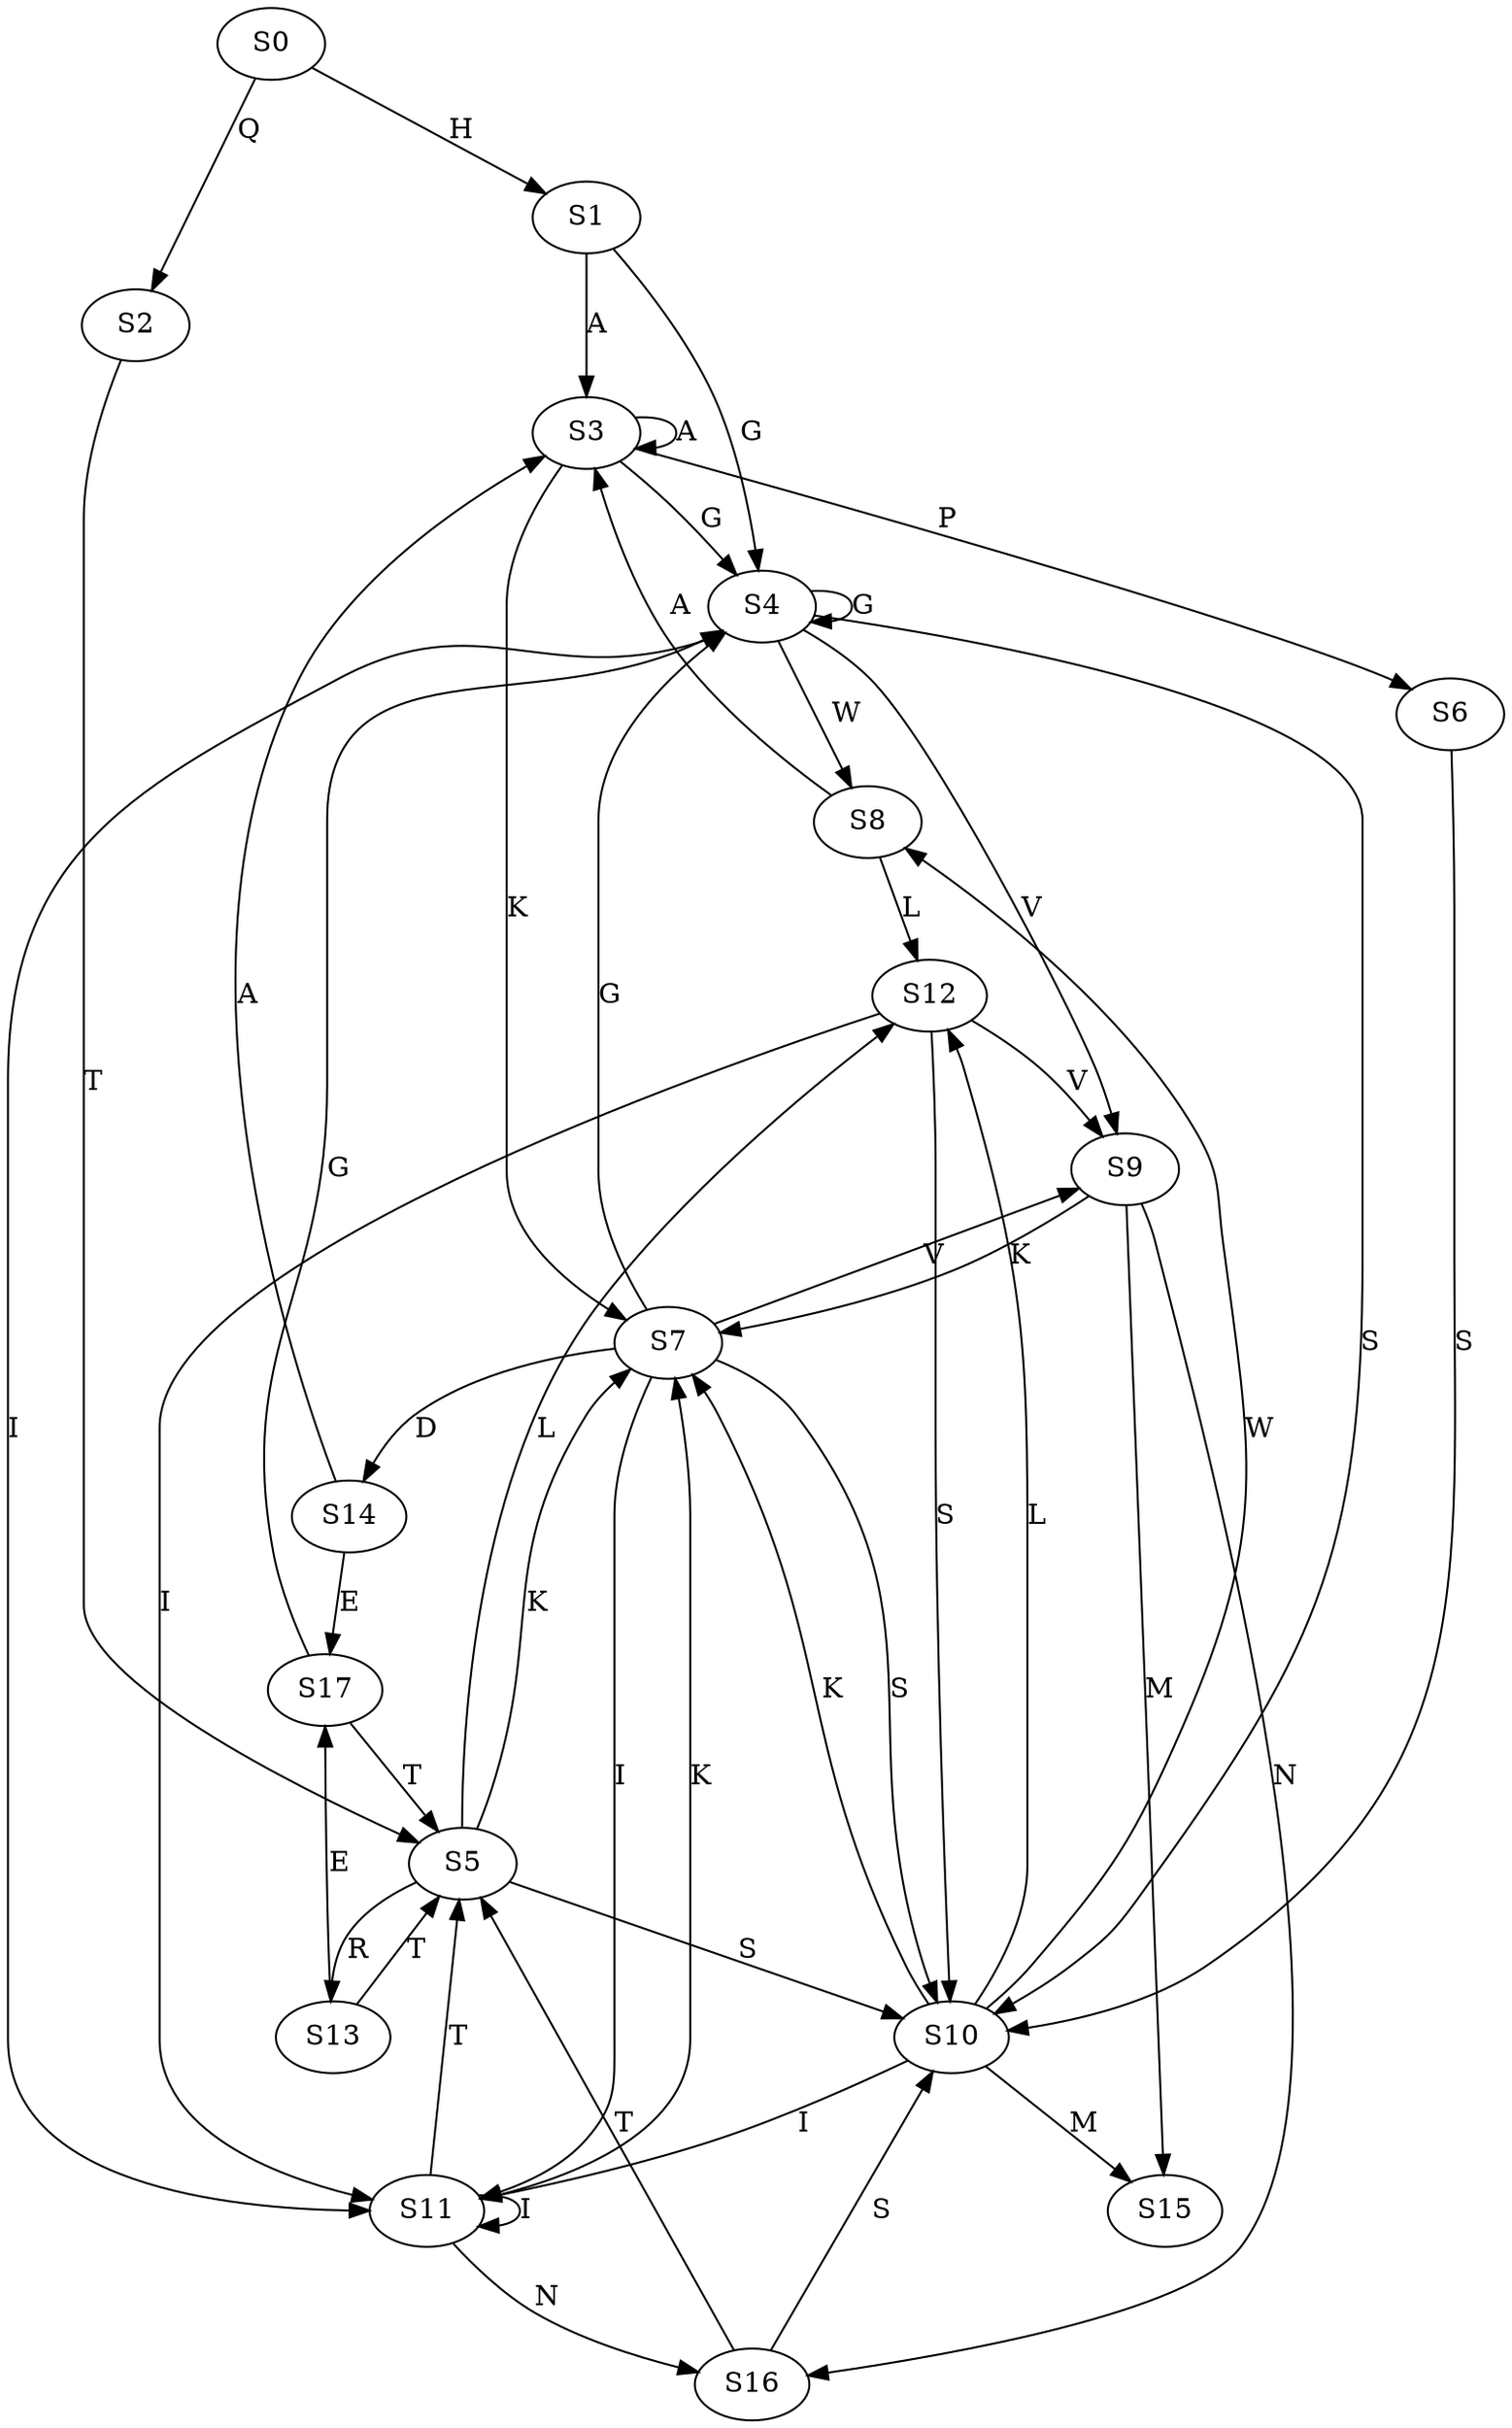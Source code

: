 strict digraph  {
	S0 -> S1 [ label = H ];
	S0 -> S2 [ label = Q ];
	S1 -> S3 [ label = A ];
	S1 -> S4 [ label = G ];
	S2 -> S5 [ label = T ];
	S3 -> S6 [ label = P ];
	S3 -> S7 [ label = K ];
	S3 -> S3 [ label = A ];
	S3 -> S4 [ label = G ];
	S4 -> S8 [ label = W ];
	S4 -> S9 [ label = V ];
	S4 -> S10 [ label = S ];
	S4 -> S11 [ label = I ];
	S4 -> S4 [ label = G ];
	S5 -> S7 [ label = K ];
	S5 -> S12 [ label = L ];
	S5 -> S13 [ label = R ];
	S5 -> S10 [ label = S ];
	S6 -> S10 [ label = S ];
	S7 -> S14 [ label = D ];
	S7 -> S9 [ label = V ];
	S7 -> S4 [ label = G ];
	S7 -> S11 [ label = I ];
	S7 -> S10 [ label = S ];
	S8 -> S3 [ label = A ];
	S8 -> S12 [ label = L ];
	S9 -> S15 [ label = M ];
	S9 -> S16 [ label = N ];
	S9 -> S7 [ label = K ];
	S10 -> S12 [ label = L ];
	S10 -> S7 [ label = K ];
	S10 -> S15 [ label = M ];
	S10 -> S8 [ label = W ];
	S10 -> S11 [ label = I ];
	S11 -> S16 [ label = N ];
	S11 -> S7 [ label = K ];
	S11 -> S5 [ label = T ];
	S11 -> S11 [ label = I ];
	S12 -> S9 [ label = V ];
	S12 -> S10 [ label = S ];
	S12 -> S11 [ label = I ];
	S13 -> S5 [ label = T ];
	S13 -> S17 [ label = E ];
	S14 -> S3 [ label = A ];
	S14 -> S17 [ label = E ];
	S16 -> S5 [ label = T ];
	S16 -> S10 [ label = S ];
	S17 -> S4 [ label = G ];
	S17 -> S5 [ label = T ];
}
